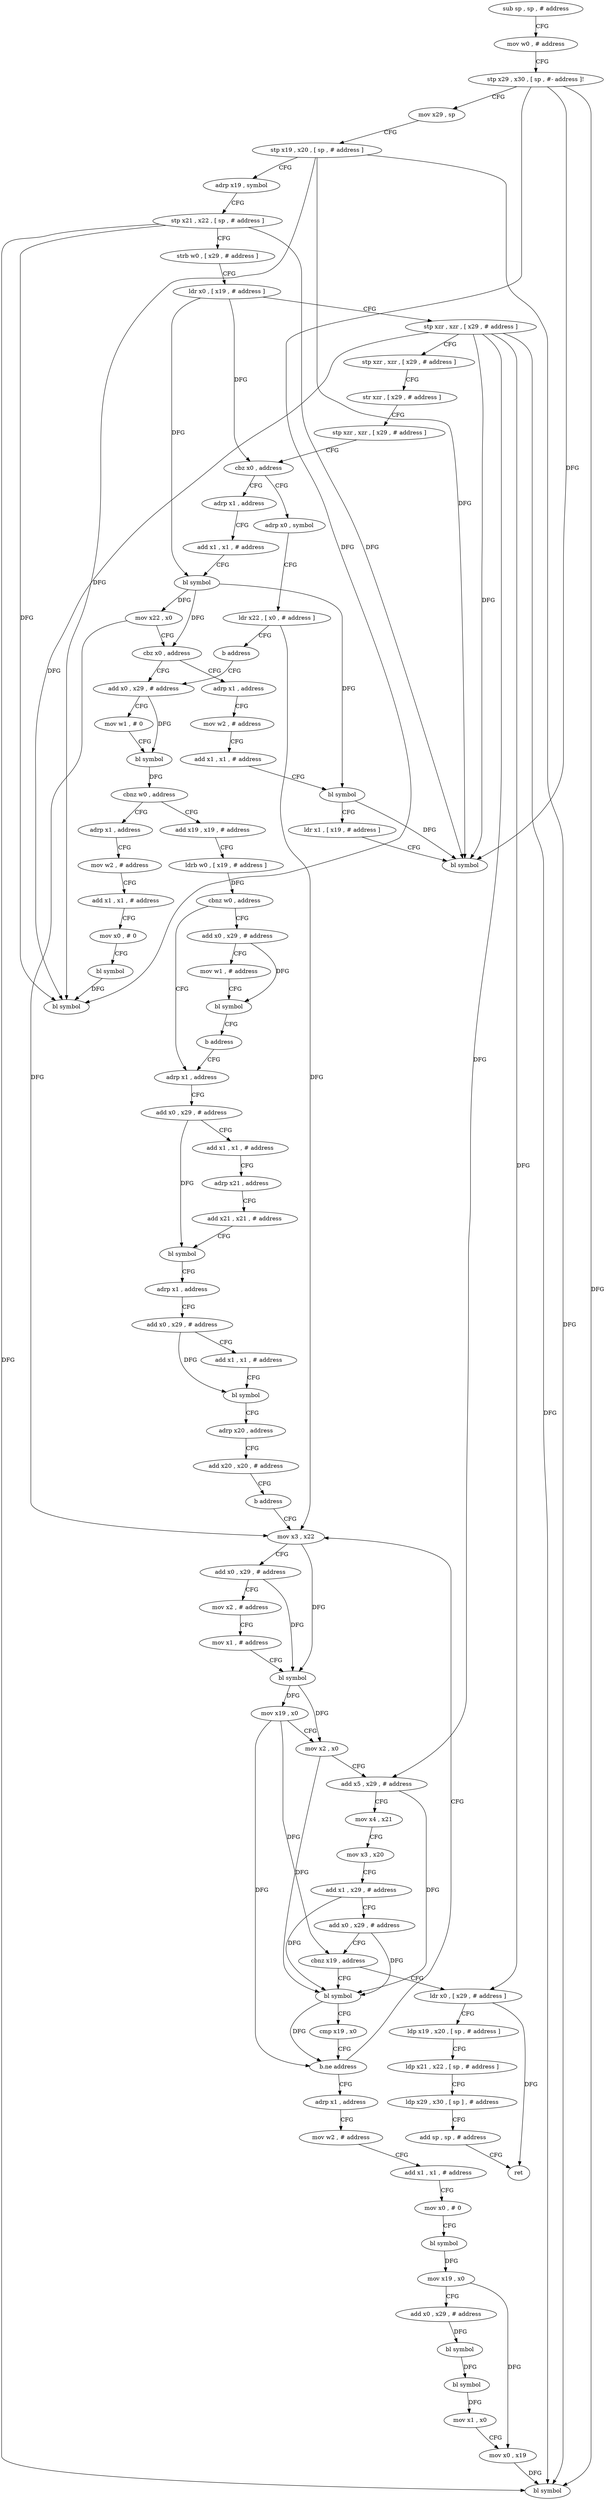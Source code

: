 digraph "func" {
"4217000" [label = "sub sp , sp , # address" ]
"4217004" [label = "mov w0 , # address" ]
"4217008" [label = "stp x29 , x30 , [ sp , #- address ]!" ]
"4217012" [label = "mov x29 , sp" ]
"4217016" [label = "stp x19 , x20 , [ sp , # address ]" ]
"4217020" [label = "adrp x19 , symbol" ]
"4217024" [label = "stp x21 , x22 , [ sp , # address ]" ]
"4217028" [label = "strb w0 , [ x29 , # address ]" ]
"4217032" [label = "ldr x0 , [ x19 , # address ]" ]
"4217036" [label = "stp xzr , xzr , [ x29 , # address ]" ]
"4217040" [label = "stp xzr , xzr , [ x29 , # address ]" ]
"4217044" [label = "str xzr , [ x29 , # address ]" ]
"4217048" [label = "stp xzr , xzr , [ x29 , # address ]" ]
"4217052" [label = "cbz x0 , address" ]
"4217300" [label = "adrp x0 , symbol" ]
"4217056" [label = "adrp x1 , address" ]
"4217304" [label = "ldr x22 , [ x0 , # address ]" ]
"4217308" [label = "b address" ]
"4217076" [label = "add x0 , x29 , # address" ]
"4217060" [label = "add x1 , x1 , # address" ]
"4217064" [label = "bl symbol" ]
"4217068" [label = "mov x22 , x0" ]
"4217072" [label = "cbz x0 , address" ]
"4217356" [label = "adrp x1 , address" ]
"4217080" [label = "mov w1 , # 0" ]
"4217084" [label = "bl symbol" ]
"4217088" [label = "cbnz w0 , address" ]
"4217328" [label = "adrp x1 , address" ]
"4217092" [label = "add x19 , x19 , # address" ]
"4217360" [label = "mov w2 , # address" ]
"4217364" [label = "add x1 , x1 , # address" ]
"4217368" [label = "bl symbol" ]
"4217372" [label = "ldr x1 , [ x19 , # address ]" ]
"4217376" [label = "bl symbol" ]
"4217332" [label = "mov w2 , # address" ]
"4217336" [label = "add x1 , x1 , # address" ]
"4217340" [label = "mov x0 , # 0" ]
"4217344" [label = "bl symbol" ]
"4217348" [label = "bl symbol" ]
"4217096" [label = "ldrb w0 , [ x19 , # address ]" ]
"4217100" [label = "cbnz w0 , address" ]
"4217312" [label = "add x0 , x29 , # address" ]
"4217104" [label = "adrp x1 , address" ]
"4217316" [label = "mov w1 , # address" ]
"4217320" [label = "bl symbol" ]
"4217324" [label = "b address" ]
"4217108" [label = "add x0 , x29 , # address" ]
"4217112" [label = "add x1 , x1 , # address" ]
"4217116" [label = "adrp x21 , address" ]
"4217120" [label = "add x21 , x21 , # address" ]
"4217124" [label = "bl symbol" ]
"4217128" [label = "adrp x1 , address" ]
"4217132" [label = "add x0 , x29 , # address" ]
"4217136" [label = "add x1 , x1 , # address" ]
"4217140" [label = "bl symbol" ]
"4217144" [label = "adrp x20 , address" ]
"4217148" [label = "add x20 , x20 , # address" ]
"4217152" [label = "b address" ]
"4217172" [label = "mov x3 , x22" ]
"4217176" [label = "add x0 , x29 , # address" ]
"4217180" [label = "mov x2 , # address" ]
"4217184" [label = "mov x1 , # address" ]
"4217188" [label = "bl symbol" ]
"4217192" [label = "mov x19 , x0" ]
"4217196" [label = "mov x2 , x0" ]
"4217200" [label = "add x5 , x29 , # address" ]
"4217204" [label = "mov x4 , x21" ]
"4217208" [label = "mov x3 , x20" ]
"4217212" [label = "add x1 , x29 , # address" ]
"4217216" [label = "add x0 , x29 , # address" ]
"4217220" [label = "cbnz x19 , address" ]
"4217160" [label = "bl symbol" ]
"4217224" [label = "ldr x0 , [ x29 , # address ]" ]
"4217164" [label = "cmp x19 , x0" ]
"4217168" [label = "b.ne address" ]
"4217248" [label = "adrp x1 , address" ]
"4217228" [label = "ldp x19 , x20 , [ sp , # address ]" ]
"4217232" [label = "ldp x21 , x22 , [ sp , # address ]" ]
"4217236" [label = "ldp x29 , x30 , [ sp ] , # address" ]
"4217240" [label = "add sp , sp , # address" ]
"4217244" [label = "ret" ]
"4217252" [label = "mov w2 , # address" ]
"4217256" [label = "add x1 , x1 , # address" ]
"4217260" [label = "mov x0 , # 0" ]
"4217264" [label = "bl symbol" ]
"4217268" [label = "mov x19 , x0" ]
"4217272" [label = "add x0 , x29 , # address" ]
"4217276" [label = "bl symbol" ]
"4217280" [label = "bl symbol" ]
"4217284" [label = "mov x1 , x0" ]
"4217288" [label = "mov x0 , x19" ]
"4217292" [label = "bl symbol" ]
"4217000" -> "4217004" [ label = "CFG" ]
"4217004" -> "4217008" [ label = "CFG" ]
"4217008" -> "4217012" [ label = "CFG" ]
"4217008" -> "4217376" [ label = "DFG" ]
"4217008" -> "4217348" [ label = "DFG" ]
"4217008" -> "4217292" [ label = "DFG" ]
"4217012" -> "4217016" [ label = "CFG" ]
"4217016" -> "4217020" [ label = "CFG" ]
"4217016" -> "4217376" [ label = "DFG" ]
"4217016" -> "4217348" [ label = "DFG" ]
"4217016" -> "4217292" [ label = "DFG" ]
"4217020" -> "4217024" [ label = "CFG" ]
"4217024" -> "4217028" [ label = "CFG" ]
"4217024" -> "4217376" [ label = "DFG" ]
"4217024" -> "4217348" [ label = "DFG" ]
"4217024" -> "4217292" [ label = "DFG" ]
"4217028" -> "4217032" [ label = "CFG" ]
"4217032" -> "4217036" [ label = "CFG" ]
"4217032" -> "4217052" [ label = "DFG" ]
"4217032" -> "4217064" [ label = "DFG" ]
"4217036" -> "4217040" [ label = "CFG" ]
"4217036" -> "4217376" [ label = "DFG" ]
"4217036" -> "4217348" [ label = "DFG" ]
"4217036" -> "4217224" [ label = "DFG" ]
"4217036" -> "4217292" [ label = "DFG" ]
"4217036" -> "4217200" [ label = "DFG" ]
"4217040" -> "4217044" [ label = "CFG" ]
"4217044" -> "4217048" [ label = "CFG" ]
"4217048" -> "4217052" [ label = "CFG" ]
"4217052" -> "4217300" [ label = "CFG" ]
"4217052" -> "4217056" [ label = "CFG" ]
"4217300" -> "4217304" [ label = "CFG" ]
"4217056" -> "4217060" [ label = "CFG" ]
"4217304" -> "4217308" [ label = "CFG" ]
"4217304" -> "4217172" [ label = "DFG" ]
"4217308" -> "4217076" [ label = "CFG" ]
"4217076" -> "4217080" [ label = "CFG" ]
"4217076" -> "4217084" [ label = "DFG" ]
"4217060" -> "4217064" [ label = "CFG" ]
"4217064" -> "4217068" [ label = "DFG" ]
"4217064" -> "4217072" [ label = "DFG" ]
"4217064" -> "4217368" [ label = "DFG" ]
"4217068" -> "4217072" [ label = "CFG" ]
"4217068" -> "4217172" [ label = "DFG" ]
"4217072" -> "4217356" [ label = "CFG" ]
"4217072" -> "4217076" [ label = "CFG" ]
"4217356" -> "4217360" [ label = "CFG" ]
"4217080" -> "4217084" [ label = "CFG" ]
"4217084" -> "4217088" [ label = "DFG" ]
"4217088" -> "4217328" [ label = "CFG" ]
"4217088" -> "4217092" [ label = "CFG" ]
"4217328" -> "4217332" [ label = "CFG" ]
"4217092" -> "4217096" [ label = "CFG" ]
"4217360" -> "4217364" [ label = "CFG" ]
"4217364" -> "4217368" [ label = "CFG" ]
"4217368" -> "4217372" [ label = "CFG" ]
"4217368" -> "4217376" [ label = "DFG" ]
"4217372" -> "4217376" [ label = "CFG" ]
"4217332" -> "4217336" [ label = "CFG" ]
"4217336" -> "4217340" [ label = "CFG" ]
"4217340" -> "4217344" [ label = "CFG" ]
"4217344" -> "4217348" [ label = "DFG" ]
"4217096" -> "4217100" [ label = "DFG" ]
"4217100" -> "4217312" [ label = "CFG" ]
"4217100" -> "4217104" [ label = "CFG" ]
"4217312" -> "4217316" [ label = "CFG" ]
"4217312" -> "4217320" [ label = "DFG" ]
"4217104" -> "4217108" [ label = "CFG" ]
"4217316" -> "4217320" [ label = "CFG" ]
"4217320" -> "4217324" [ label = "CFG" ]
"4217324" -> "4217104" [ label = "CFG" ]
"4217108" -> "4217112" [ label = "CFG" ]
"4217108" -> "4217124" [ label = "DFG" ]
"4217112" -> "4217116" [ label = "CFG" ]
"4217116" -> "4217120" [ label = "CFG" ]
"4217120" -> "4217124" [ label = "CFG" ]
"4217124" -> "4217128" [ label = "CFG" ]
"4217128" -> "4217132" [ label = "CFG" ]
"4217132" -> "4217136" [ label = "CFG" ]
"4217132" -> "4217140" [ label = "DFG" ]
"4217136" -> "4217140" [ label = "CFG" ]
"4217140" -> "4217144" [ label = "CFG" ]
"4217144" -> "4217148" [ label = "CFG" ]
"4217148" -> "4217152" [ label = "CFG" ]
"4217152" -> "4217172" [ label = "CFG" ]
"4217172" -> "4217176" [ label = "CFG" ]
"4217172" -> "4217188" [ label = "DFG" ]
"4217176" -> "4217180" [ label = "CFG" ]
"4217176" -> "4217188" [ label = "DFG" ]
"4217180" -> "4217184" [ label = "CFG" ]
"4217184" -> "4217188" [ label = "CFG" ]
"4217188" -> "4217192" [ label = "DFG" ]
"4217188" -> "4217196" [ label = "DFG" ]
"4217192" -> "4217196" [ label = "CFG" ]
"4217192" -> "4217220" [ label = "DFG" ]
"4217192" -> "4217168" [ label = "DFG" ]
"4217196" -> "4217200" [ label = "CFG" ]
"4217196" -> "4217160" [ label = "DFG" ]
"4217200" -> "4217204" [ label = "CFG" ]
"4217200" -> "4217160" [ label = "DFG" ]
"4217204" -> "4217208" [ label = "CFG" ]
"4217208" -> "4217212" [ label = "CFG" ]
"4217212" -> "4217216" [ label = "CFG" ]
"4217212" -> "4217160" [ label = "DFG" ]
"4217216" -> "4217220" [ label = "CFG" ]
"4217216" -> "4217160" [ label = "DFG" ]
"4217220" -> "4217160" [ label = "CFG" ]
"4217220" -> "4217224" [ label = "CFG" ]
"4217160" -> "4217164" [ label = "CFG" ]
"4217160" -> "4217168" [ label = "DFG" ]
"4217224" -> "4217228" [ label = "CFG" ]
"4217224" -> "4217244" [ label = "DFG" ]
"4217164" -> "4217168" [ label = "CFG" ]
"4217168" -> "4217248" [ label = "CFG" ]
"4217168" -> "4217172" [ label = "CFG" ]
"4217248" -> "4217252" [ label = "CFG" ]
"4217228" -> "4217232" [ label = "CFG" ]
"4217232" -> "4217236" [ label = "CFG" ]
"4217236" -> "4217240" [ label = "CFG" ]
"4217240" -> "4217244" [ label = "CFG" ]
"4217252" -> "4217256" [ label = "CFG" ]
"4217256" -> "4217260" [ label = "CFG" ]
"4217260" -> "4217264" [ label = "CFG" ]
"4217264" -> "4217268" [ label = "DFG" ]
"4217268" -> "4217272" [ label = "CFG" ]
"4217268" -> "4217288" [ label = "DFG" ]
"4217272" -> "4217276" [ label = "DFG" ]
"4217276" -> "4217280" [ label = "DFG" ]
"4217280" -> "4217284" [ label = "DFG" ]
"4217284" -> "4217288" [ label = "CFG" ]
"4217288" -> "4217292" [ label = "DFG" ]
}
